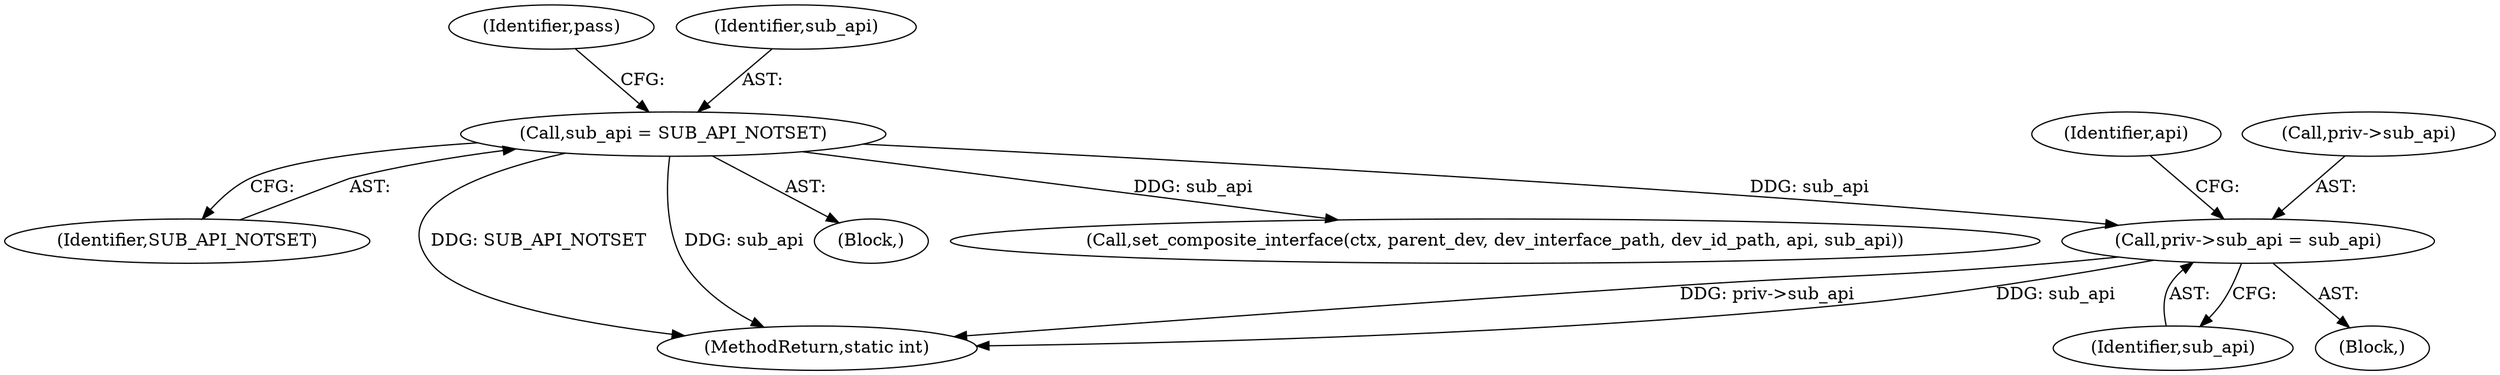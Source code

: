 digraph "0_Chrome_ac149a8d4371c0e01e0934fdd57b09e86f96b5b9_29@pointer" {
"1000829" [label="(Call,priv->sub_api = sub_api)"];
"1000450" [label="(Call,sub_api = SUB_API_NOTSET)"];
"1000835" [label="(Identifier,api)"];
"1000450" [label="(Call,sub_api = SUB_API_NOTSET)"];
"1000258" [label="(Block,)"];
"1000830" [label="(Call,priv->sub_api)"];
"1000979" [label="(Call,set_composite_interface(ctx, parent_dev, dev_interface_path, dev_id_path, api, sub_api))"];
"1000452" [label="(Identifier,SUB_API_NOTSET)"];
"1000829" [label="(Call,priv->sub_api = sub_api)"];
"1000756" [label="(Block,)"];
"1000454" [label="(Identifier,pass)"];
"1000833" [label="(Identifier,sub_api)"];
"1000451" [label="(Identifier,sub_api)"];
"1001033" [label="(MethodReturn,static int)"];
"1000829" -> "1000756"  [label="AST: "];
"1000829" -> "1000833"  [label="CFG: "];
"1000830" -> "1000829"  [label="AST: "];
"1000833" -> "1000829"  [label="AST: "];
"1000835" -> "1000829"  [label="CFG: "];
"1000829" -> "1001033"  [label="DDG: priv->sub_api"];
"1000829" -> "1001033"  [label="DDG: sub_api"];
"1000450" -> "1000829"  [label="DDG: sub_api"];
"1000450" -> "1000258"  [label="AST: "];
"1000450" -> "1000452"  [label="CFG: "];
"1000451" -> "1000450"  [label="AST: "];
"1000452" -> "1000450"  [label="AST: "];
"1000454" -> "1000450"  [label="CFG: "];
"1000450" -> "1001033"  [label="DDG: SUB_API_NOTSET"];
"1000450" -> "1001033"  [label="DDG: sub_api"];
"1000450" -> "1000979"  [label="DDG: sub_api"];
}
